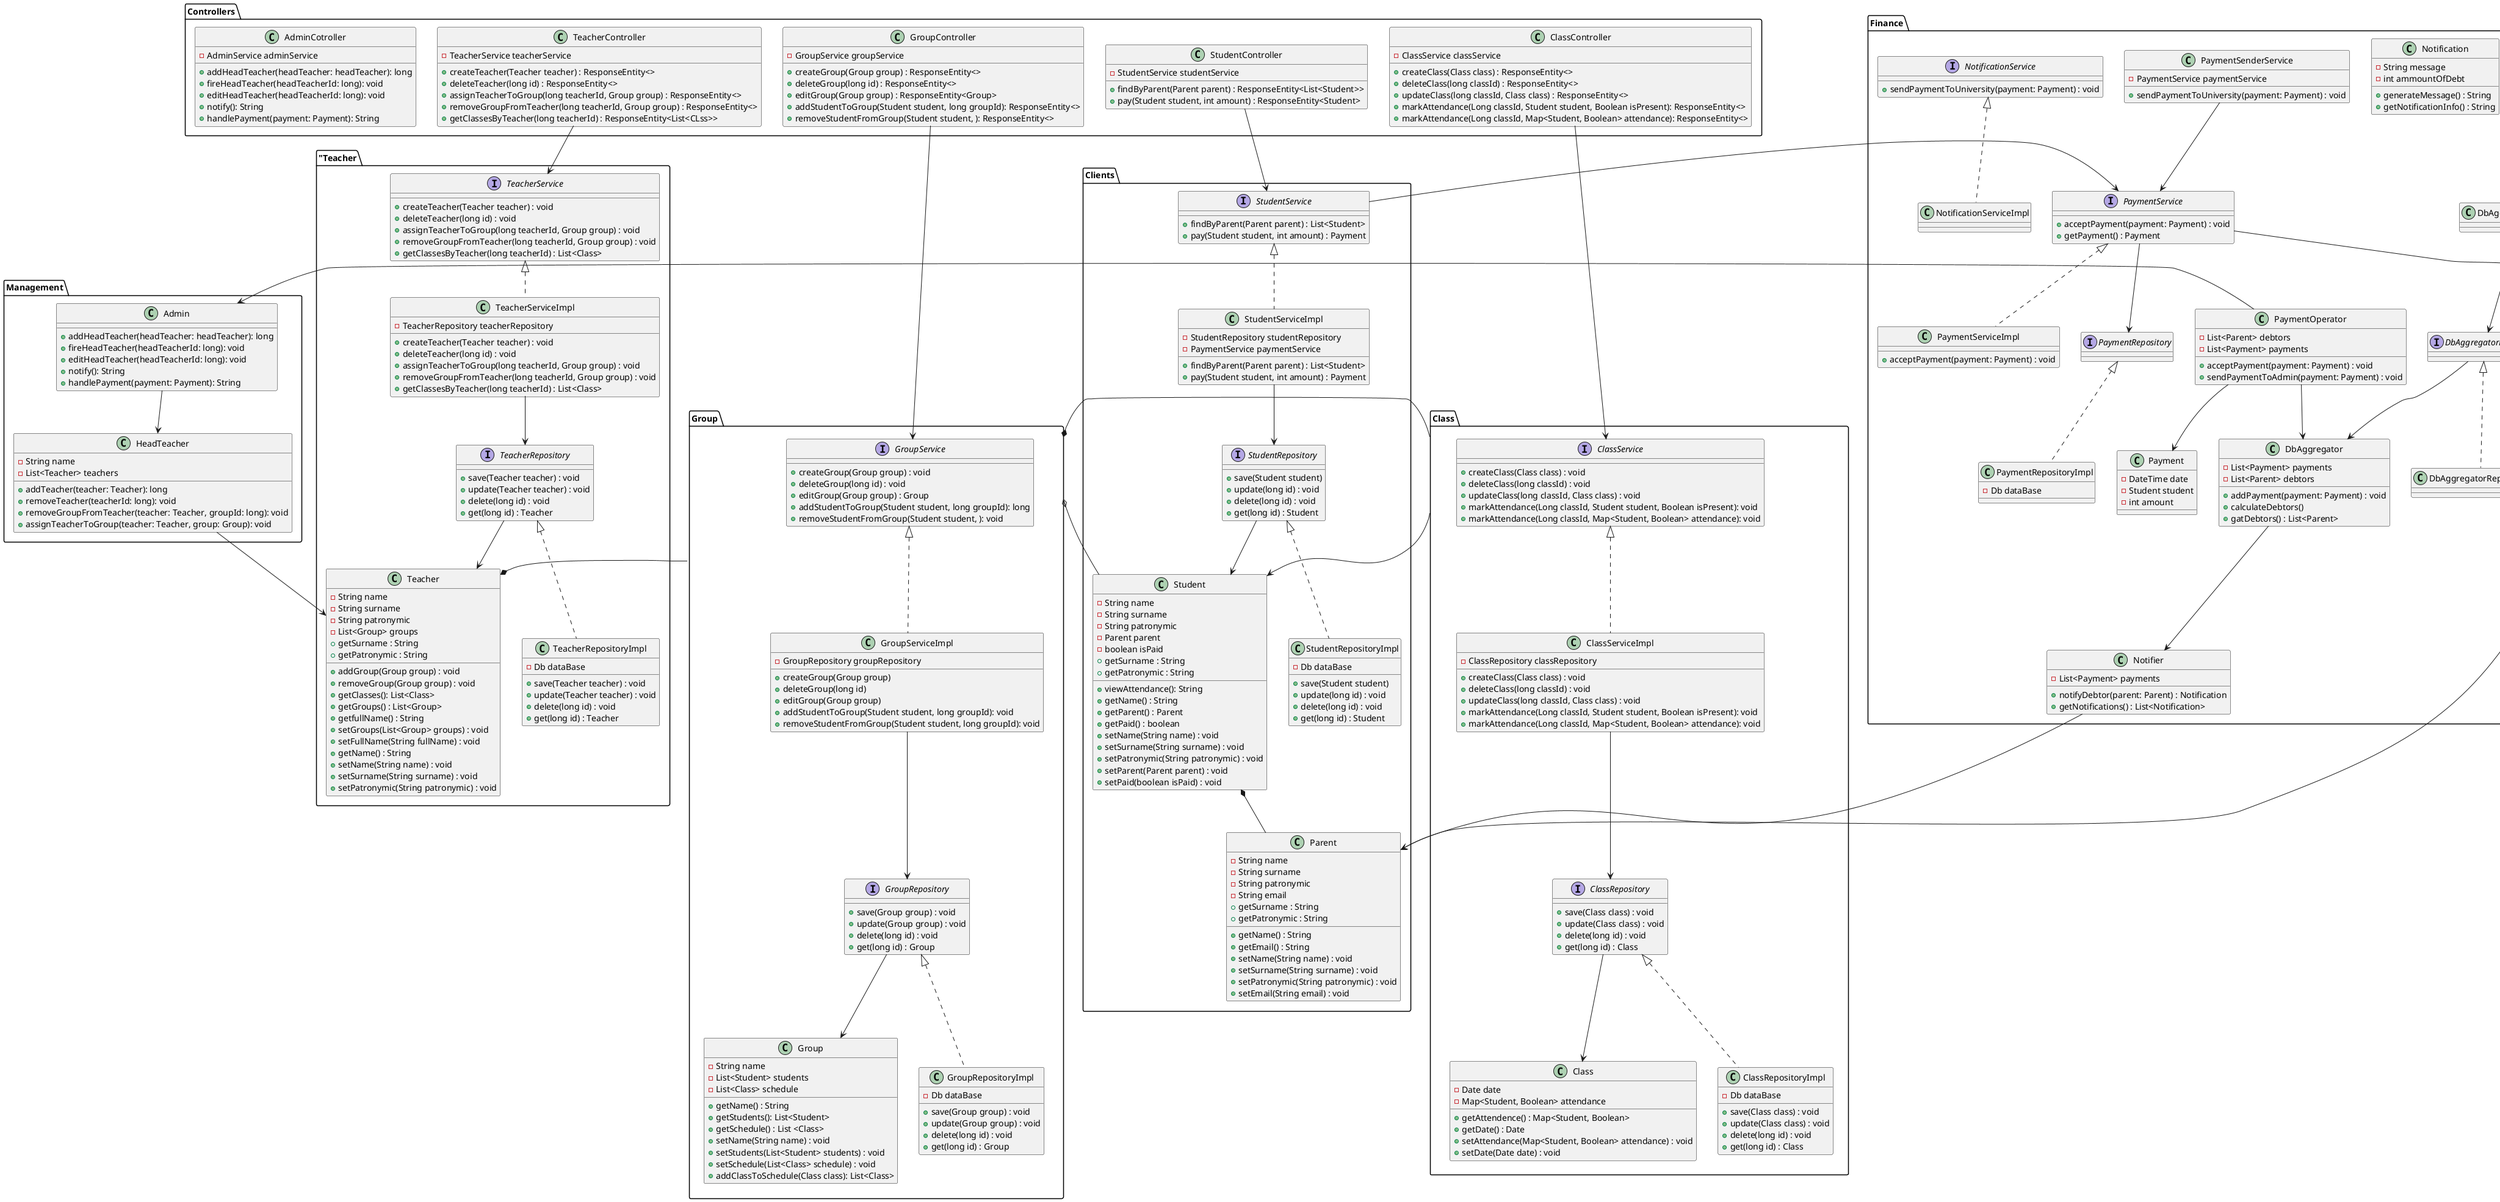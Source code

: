 @startuml

package "Controllers"{

  Class ClassController{
    -ClassService classService
    +createClass(Class class) : ResponseEntity<>
    +deleteClass(long classId) : ResponseEntity<>
    +updateClass(long classId, Class class) : ResponseEntity<>
    +markAttendance(Long classId, Student student, Boolean isPresent): ResponseEntity<>
    +markAttendance(Long classId, Map<Student, Boolean> attendance): ResponseEntity<>
  }
  Class TeacherController{
    -TeacherService teacherService
    + createTeacher(Teacher teacher) : ResponseEntity<>
    + deleteTeacher(long id) : ResponseEntity<>
    + assignTeacherToGroup(long teacherId, Group group) : ResponseEntity<>
    + removeGroupFromTeacher(long teacherId, Group group) : ResponseEntity<>
    + getClassesByTeacher(long teacherId) : ResponseEntity<List<CLss>>
  }
  Class GroupController{
    -GroupService groupService
    + createGroup(Group group) : ResponseEntity<>
    + deleteGroup(long id) : ResponseEntity<>
    + editGroup(Group group) : ResponseEntity<Group>
    + addStudentToGroup(Student student, long groupId): ResponseEntity<>
    + removeStudentFromGroup(Student student, ): ResponseEntity<>
  }

  Class StudentController {
    - StudentService studentService
    + findByParent(Parent parent) : ResponseEntity<List<Student>>
    + pay(Student student, int amount) : ResponseEntity<Student>
  }

  Class AdminCotroller {
    - AdminService adminService
    + addHeadTeacher(headTeacher: headTeacher): long
    + fireHeadTeacher(headTeacherId: long): void
    + editHeadTeacher(headTeacherId: long): void
    + notify(): String
    + handlePayment(payment: Payment): String
  }
}

package "Management"{

  Class Admin {
    + addHeadTeacher(headTeacher: headTeacher): long
    + fireHeadTeacher(headTeacherId: long): void
    + editHeadTeacher(headTeacherId: long): void
    + notify(): String
    + handlePayment(payment: Payment): String
  }

  Class HeadTeacher{
    - String name
    - List<Teacher> teachers
    + addTeacher(teacher: Teacher): long
    + removeTeacher(teacherId: long): void
    + removeGroupFromTeacher(teacher: Teacher, groupId: long): void
    + assignTeacherToGroup(teacher: Teacher, group: Group): void
  }

}
package "Class"{
Class Class {
    - Date date
    - Map<Student, Boolean> attendance
    + getAttendence() : Map<Student, Boolean>
    + getDate() : Date
    + setAttendance(Map<Student, Boolean> attendance) : void
    + setDate(Date date) : void
  }
  Interface ClassService {
    +createClass(Class class) : void
    +deleteClass(long classId) : void
    +updateClass(long classId, Class class) : void
    +markAttendance(Long classId, Student student, Boolean isPresent): void
    +markAttendance(Long classId, Map<Student, Boolean> attendance): void
  }
  Class ClassServiceImpl implements ClassService{
    -ClassRepository classRepository
    +createClass(Class class) : void
    +deleteClass(long classId) : void
    +updateClass(long classId, Class class) : void
    +markAttendance(Long classId, Student student, Boolean isPresent): void
    +markAttendance(Long classId, Map<Student, Boolean> attendance): void
  }
  Interface ClassRepository{
   + save(Class class) : void
   + update(Class class) : void
   + delete(long id) : void
   + get(long id) : Class
  }
  Class ClassRepositoryImpl implements ClassRepository{
   - Db dataBase
   + save(Class class) : void
   + update(Class class) : void
   + delete(long id) : void
   + get(long id) : Class
  }

  ClassRepository --> Class
  ClassServiceImpl --> ClassRepository
}
package "Teacher{
Class Teacher {
    - String name
    - String surname
    - String patronymic
    - List<Group> groups
    + addGroup(Group group) : void
    + removeGroup(Group group) : void
    + getClasses(): List<Class>
    + getGroups() : List<Group>
    + getfullName() : String
    + setGroups(List<Group> groups) : void
    + setFullName(String fullName) : void
    + getName() : String
    + getSurname : String
    + getPatronymic : String
    + setName(String name) : void
    + setSurname(String surname) : void
    + setPatronymic(String patronymic) : void
  }
  Interface TeacherService{
    + createTeacher(Teacher teacher) : void
    + deleteTeacher(long id) : void
    + assignTeacherToGroup(long teacherId, Group group) : void
    + removeGroupFromTeacher(long teacherId, Group group) : void
    + getClassesByTeacher(long teacherId) : List<Class>
  }
  Class TeacherServiceImpl implements TeacherService{
    - TeacherRepository teacherRepository
    + createTeacher(Teacher teacher) : void
    + deleteTeacher(long id) : void
    + assignTeacherToGroup(long teacherId, Group group) : void
    + removeGroupFromTeacher(long teacherId, Group group) : void
    + getClassesByTeacher(long teacherId) : List<Class>
  }
  Interface TeacherRepository{
   + save(Teacher teacher) : void
   + update(Teacher teacher) : void
   + delete(long id) : void
   + get(long id) : Teacher
  }
  Class TeacherRepositoryImpl implements TeacherRepository {
   - Db dataBase
   + save(Teacher teacher) : void
   + update(Teacher teacher) : void
   + delete(long id) : void
   + get(long id) : Teacher
  }
  TeacherRepository --> Teacher
  TeacherServiceImpl --> TeacherRepository
}
package "Group"{
  Class Group {
    - String name
    - List<Student> students
    - List<Class> schedule
    + getName() : String
    + getStudents(): List<Student>
    + getSchedule() : List <Class>
    + setName(String name) : void
    + setStudents(List<Student> students) : void
    + setSchedule(List<Class> schedule) : void
    + addClassToSchedule(Class class): List<Class>
  }
  Interface GroupService{
    + createGroup(Group group) : void
    + deleteGroup(long id) : void
    + editGroup(Group group) : Group
    + addStudentToGroup(Student student, long groupId): long
    + removeStudentFromGroup(Student student, ): void
  }
  Class GroupServiceImpl implements GroupService{
    - GroupRepository groupRepository
    + createGroup(Group group)
    + deleteGroup(long id)
    + editGroup(Group group)
    + addStudentToGroup(Student student, long groupId): void
    + removeStudentFromGroup(Student student, long groupId): void
  }
  Interface GroupRepository {
   + save(Group group) : void
   + update(Group group) : void
   + delete(long id) : void
   + get(long id) : Group
  }
  Class GroupRepositoryImpl implements GroupRepository {
   - Db dataBase
   + save(Group group) : void
   + update(Group group) : void
   + delete(long id) : void
   + get(long id) : Group
  }
  GroupRepository --> Group
  GroupServiceImpl --> GroupRepository

}
package "Clients"{
Class Student {
    - String name
    - String surname
    - String patronymic
    - Parent parent
    - boolean isPaid
    + viewAttendance(): String
    + getName() : String
    + getSurname : String
    + getPatronymic : String
    + getParent() : Parent
    + getPaid() : boolean
    + setName(String name) : void
    + setSurname(String surname) : void
    + setPatronymic(String patronymic) : void
    + setParent(Parent parent) : void
    + setPaid(boolean isPaid) : void

  }
  Interface StudentService {
    + findByParent(Parent parent) : List<Student>
    + pay(Student student, int amount) : Payment
  }
  Class StudentServiceImpl implements StudentService{
    - StudentRepository studentRepository
    - PaymentService paymentService
    + findByParent(Parent parent) : List<Student>
    + pay(Student student, int amount) : Payment
  }
  Interface StudentRepository {
   + save(Student student)
   + update(long id) : void
   + delete(long id) : void
   + get(long id) : Student
  }
  Class StudentRepositoryImpl implements StudentRepository{
   - Db dataBase
   + save(Student student)
   + update(long id) : void
   + delete(long id) : void
   + get(long id) : Student
  }



  Class Parent {
    - String name
    - String surname
    - String patronymic
    - String email
    + getName() : String
    + getSurname : String
    + getPatronymic : String
    + getEmail() : String
    + setName(String name) : void
    + setSurname(String surname) : void
    + setPatronymic(String patronymic) : void
    + setEmail(String email) : void
  }

  StudentRepository --> Student
  StudentServiceImpl --> StudentRepository
}

package "Finance"{

  Class Notifier {
   - List<Payment> payments
   + notifyDebtor(parent: Parent) : Notification
   + getNotifications() : List<Notification>
  }
Class Notification {
   - String message
   - int ammountOfDebt
   + generateMessage() : String
   + getNotificationInfo() : String
  }

  Class PaymentOperator {
    - List<Parent> debtors
    - List<Payment> payments
    + acceptPayment(payment: Payment) : void
    + sendPaymentToAdmin(payment: Payment) : void
  }

  Interface PaymentService{
    + acceptPayment(payment: Payment) : void
    + getPayment() : Payment
  }

  Class PaymentServiceImpl implements PaymentService{
    + acceptPayment(payment: Payment) : void
  }

  Interface PaymentRepository{
  }

  Class PaymentRepositoryImpl implements PaymentRepository{
    -Db dataBase
  }

  PaymentService --> PaymentRepository

  Class PaymentSenderService {
    -PaymentService paymentService
    + sendPaymentToUniversity(payment: Payment) : void
  }

  PaymentSenderService --> PaymentService

  Interface NotificationService{
    + sendPaymentToUniversity(payment: Payment) : void
  }

  Class NotificationServiceImpl implements NotificationService{

  }


  Class DbAggregator {
   - List<Payment> payments
   - List<Parent> debtors
   + addPayment(payment: Payment) : void
   + calculateDebtors()
   + gatDebtors() : List<Parent>
  }

  Interface DbAggregatorRepository{
  }

  Interface DbAggregatorService{
  }

  Class DbAggregatorServiceImpl{
  }

  Class DbAggregatorRepositoryImpl{
  }


  Class Payment {
    - DateTime date
    - Student student
    - int amount
  }

}
PaymentOperator --> DbAggregator
DbAggregator --> Notifier
DbAggregatorRepositoryImpl .up.|> DbAggregatorRepository
DbAggregatorServiceImpl .up.|> DbAggregatorService


DbAggregatorRepository --> DbAggregator
DbAggregatorServiceImpl --> DbAggregatorRepository

Notifier --> Parent

StudentService --> PaymentService

Admin--> HeadTeacher
HeadTeacher --> Teacher
Teacher *-- Group
Group o-- Student
Student  *-- Parent
PaymentOperator --> Payment
PaymentService --> Parent
PaymentOperator --> Admin
Group *-- Class
Class --> Student

TeacherController --> TeacherService
GroupController --> GroupService
ClassController --> ClassService
StudentController --> StudentService
@enduml